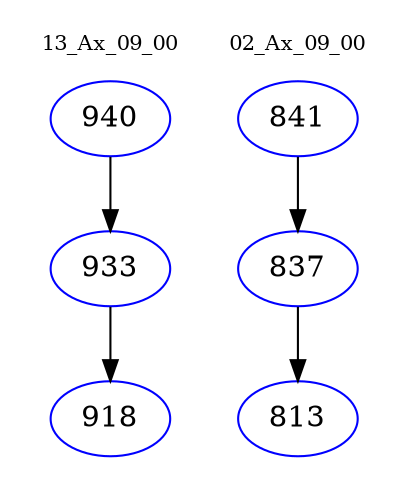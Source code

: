 digraph{
subgraph cluster_0 {
color = white
label = "13_Ax_09_00";
fontsize=10;
T0_940 [label="940", color="blue"]
T0_940 -> T0_933 [color="black"]
T0_933 [label="933", color="blue"]
T0_933 -> T0_918 [color="black"]
T0_918 [label="918", color="blue"]
}
subgraph cluster_1 {
color = white
label = "02_Ax_09_00";
fontsize=10;
T1_841 [label="841", color="blue"]
T1_841 -> T1_837 [color="black"]
T1_837 [label="837", color="blue"]
T1_837 -> T1_813 [color="black"]
T1_813 [label="813", color="blue"]
}
}

